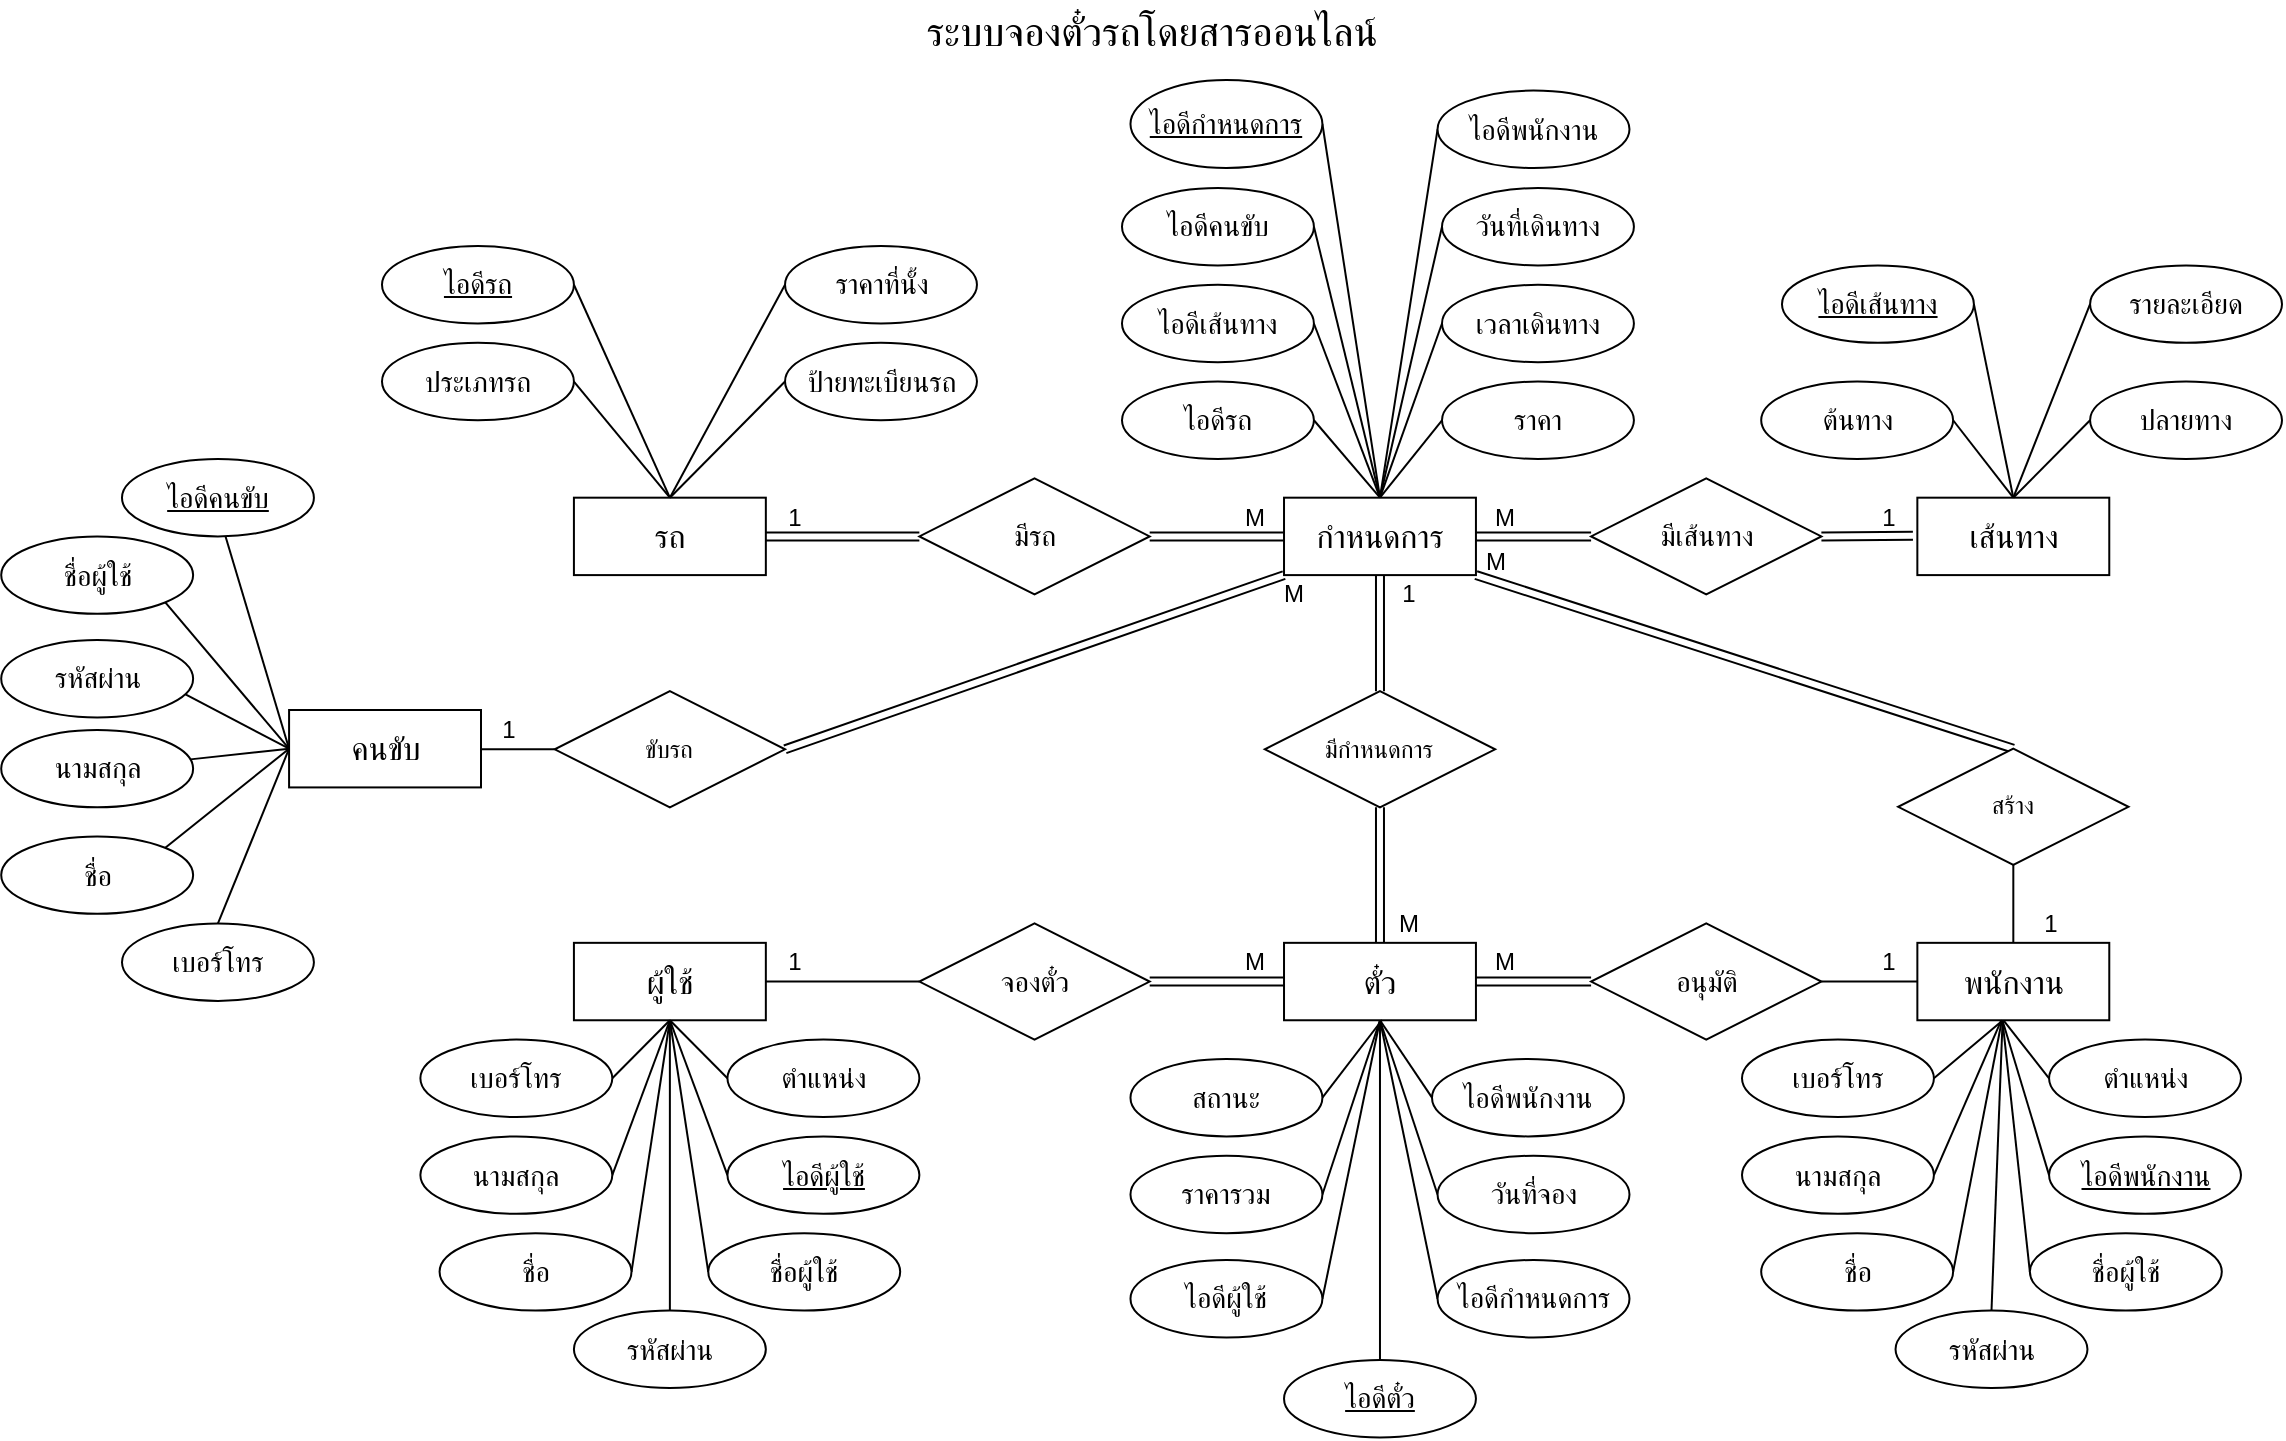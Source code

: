 <mxfile version="21.7.4" type="github">
  <diagram name="Page-1" id="Dknae987lEnLRzKgi6Qo">
    <mxGraphModel dx="661" dy="550" grid="1" gridSize="10" guides="1" tooltips="1" connect="1" arrows="1" fold="1" page="1" pageScale="1" pageWidth="1169" pageHeight="827" math="0" shadow="0">
      <root>
        <mxCell id="0" />
        <mxCell id="1" parent="0" />
        <mxCell id="DM42iVaKXkSUvbLaC_-R-83" value="ระบบจองตั๋วรถโดยสารออนไลน์" style="text;strokeColor=none;align=center;fillColor=none;html=1;verticalAlign=middle;whiteSpace=wrap;rounded=0;fontSize=20;" parent="1" vertex="1">
          <mxGeometry x="445" y="20" width="280" height="30" as="geometry" />
        </mxCell>
        <mxCell id="DM42iVaKXkSUvbLaC_-R-16" value="ตั๋ว" style="whiteSpace=wrap;html=1;align=center;fontSize=16;" parent="1" vertex="1">
          <mxGeometry x="651.01" y="491.419" width="95.96" height="38.71" as="geometry" />
        </mxCell>
        <mxCell id="fq7sKHzNKrUJjAVNYg1c-3" value="ผู้ใช้" style="whiteSpace=wrap;html=1;align=center;fontSize=16;labelPosition=center;verticalLabelPosition=middle;verticalAlign=middle;" parent="1" vertex="1">
          <mxGeometry x="295.96" y="491.419" width="95.96" height="38.71" as="geometry" />
        </mxCell>
        <mxCell id="fq7sKHzNKrUJjAVNYg1c-7" style="edgeStyle=none;rounded=0;orthogonalLoop=1;jettySize=auto;html=1;exitX=0;exitY=0.5;exitDx=0;exitDy=0;endArrow=none;endFill=0;entryX=0.5;entryY=1;entryDx=0;entryDy=0;fontSize=14;labelPosition=center;verticalLabelPosition=middle;align=center;verticalAlign=middle;" parent="1" source="fq7sKHzNKrUJjAVNYg1c-4" target="fq7sKHzNKrUJjAVNYg1c-3" edge="1">
          <mxGeometry relative="1" as="geometry" />
        </mxCell>
        <mxCell id="fq7sKHzNKrUJjAVNYg1c-4" value="ไอดีผู้ใช้" style="ellipse;whiteSpace=wrap;html=1;align=center;fontStyle=4;fontSize=14;labelPosition=center;verticalLabelPosition=middle;verticalAlign=middle;" parent="1" vertex="1">
          <mxGeometry x="372.727" y="588.194" width="95.96" height="38.71" as="geometry" />
        </mxCell>
        <mxCell id="DM42iVaKXkSUvbLaC_-R-5" style="rounded=0;orthogonalLoop=1;jettySize=auto;html=1;entryX=0.5;entryY=1;entryDx=0;entryDy=0;endArrow=none;endFill=0;fontSize=14;labelPosition=center;verticalLabelPosition=middle;align=center;verticalAlign=middle;exitX=0;exitY=0.5;exitDx=0;exitDy=0;" parent="1" source="DM42iVaKXkSUvbLaC_-R-4" target="fq7sKHzNKrUJjAVNYg1c-3" edge="1">
          <mxGeometry relative="1" as="geometry" />
        </mxCell>
        <mxCell id="DM42iVaKXkSUvbLaC_-R-4" value="ชื่อผู้ใช้" style="ellipse;whiteSpace=wrap;html=1;align=center;fontStyle=0;fontSize=14;labelPosition=center;verticalLabelPosition=middle;verticalAlign=middle;" parent="1" vertex="1">
          <mxGeometry x="363.131" y="636.581" width="95.96" height="38.71" as="geometry" />
        </mxCell>
        <mxCell id="DM42iVaKXkSUvbLaC_-R-9" style="rounded=0;orthogonalLoop=1;jettySize=auto;html=1;exitX=0.5;exitY=0;exitDx=0;exitDy=0;endArrow=none;endFill=0;fontSize=14;labelPosition=center;verticalLabelPosition=middle;align=center;verticalAlign=middle;" parent="1" source="DM42iVaKXkSUvbLaC_-R-6" edge="1">
          <mxGeometry relative="1" as="geometry">
            <mxPoint x="343.939" y="530.129" as="targetPoint" />
          </mxGeometry>
        </mxCell>
        <mxCell id="DM42iVaKXkSUvbLaC_-R-6" value="รหัสผ่าน" style="ellipse;whiteSpace=wrap;html=1;align=center;fontSize=14;labelPosition=center;verticalLabelPosition=middle;verticalAlign=middle;" parent="1" vertex="1">
          <mxGeometry x="295.96" y="675.29" width="95.96" height="38.71" as="geometry" />
        </mxCell>
        <mxCell id="DM42iVaKXkSUvbLaC_-R-10" style="rounded=0;orthogonalLoop=1;jettySize=auto;html=1;exitX=1;exitY=0.5;exitDx=0;exitDy=0;endArrow=none;endFill=0;fontSize=14;labelPosition=center;verticalLabelPosition=middle;align=center;verticalAlign=middle;" parent="1" source="DM42iVaKXkSUvbLaC_-R-7" edge="1">
          <mxGeometry relative="1" as="geometry">
            <mxPoint x="343.939" y="530.129" as="targetPoint" />
          </mxGeometry>
        </mxCell>
        <mxCell id="DM42iVaKXkSUvbLaC_-R-7" value="ชื่อ" style="ellipse;whiteSpace=wrap;html=1;align=center;fontSize=14;labelPosition=center;verticalLabelPosition=middle;verticalAlign=middle;" parent="1" vertex="1">
          <mxGeometry x="228.788" y="636.581" width="95.96" height="38.71" as="geometry" />
        </mxCell>
        <mxCell id="DM42iVaKXkSUvbLaC_-R-11" style="rounded=0;orthogonalLoop=1;jettySize=auto;html=1;exitX=1;exitY=0.5;exitDx=0;exitDy=0;endArrow=none;endFill=0;fontSize=14;labelPosition=center;verticalLabelPosition=middle;align=center;verticalAlign=middle;" parent="1" source="DM42iVaKXkSUvbLaC_-R-8" edge="1">
          <mxGeometry relative="1" as="geometry">
            <mxPoint x="343.939" y="530.129" as="targetPoint" />
          </mxGeometry>
        </mxCell>
        <mxCell id="DM42iVaKXkSUvbLaC_-R-8" value="นามสกุล" style="ellipse;whiteSpace=wrap;html=1;align=center;fontSize=14;labelPosition=center;verticalLabelPosition=middle;verticalAlign=middle;" parent="1" vertex="1">
          <mxGeometry x="219.192" y="588.194" width="95.96" height="38.71" as="geometry" />
        </mxCell>
        <mxCell id="DM42iVaKXkSUvbLaC_-R-14" style="rounded=0;orthogonalLoop=1;jettySize=auto;html=1;exitX=1;exitY=0.5;exitDx=0;exitDy=0;entryX=0.5;entryY=1;entryDx=0;entryDy=0;endArrow=none;endFill=0;fontSize=14;labelPosition=center;verticalLabelPosition=middle;align=center;verticalAlign=middle;" parent="1" source="DM42iVaKXkSUvbLaC_-R-12" target="fq7sKHzNKrUJjAVNYg1c-3" edge="1">
          <mxGeometry relative="1" as="geometry" />
        </mxCell>
        <mxCell id="DM42iVaKXkSUvbLaC_-R-12" value="เบอร์โทร" style="ellipse;whiteSpace=wrap;html=1;align=center;fontSize=14;labelPosition=center;verticalLabelPosition=middle;verticalAlign=middle;" parent="1" vertex="1">
          <mxGeometry x="219.192" y="539.806" width="95.96" height="38.71" as="geometry" />
        </mxCell>
        <mxCell id="DM42iVaKXkSUvbLaC_-R-15" style="rounded=0;orthogonalLoop=1;jettySize=auto;html=1;exitX=0;exitY=0.5;exitDx=0;exitDy=0;entryX=0.5;entryY=1;entryDx=0;entryDy=0;endArrow=none;endFill=0;fontSize=14;labelPosition=center;verticalLabelPosition=middle;align=center;verticalAlign=middle;" parent="1" source="DM42iVaKXkSUvbLaC_-R-13" target="fq7sKHzNKrUJjAVNYg1c-3" edge="1">
          <mxGeometry relative="1" as="geometry" />
        </mxCell>
        <mxCell id="DM42iVaKXkSUvbLaC_-R-13" value="ตำแหน่ง" style="ellipse;whiteSpace=wrap;html=1;align=center;fontSize=14;labelPosition=center;verticalLabelPosition=middle;verticalAlign=middle;" parent="1" vertex="1">
          <mxGeometry x="372.727" y="539.806" width="95.96" height="38.71" as="geometry" />
        </mxCell>
        <mxCell id="DM42iVaKXkSUvbLaC_-R-18" value="รถ" style="whiteSpace=wrap;html=1;align=center;fontSize=16;" parent="1" vertex="1">
          <mxGeometry x="295.96" y="268.839" width="95.96" height="38.71" as="geometry" />
        </mxCell>
        <mxCell id="DM42iVaKXkSUvbLaC_-R-25" style="rounded=0;orthogonalLoop=1;jettySize=auto;html=1;entryX=0.5;entryY=0;entryDx=0;entryDy=0;verticalAlign=bottom;endArrow=none;endFill=0;exitX=1;exitY=0.5;exitDx=0;exitDy=0;" parent="1" source="DM42iVaKXkSUvbLaC_-R-20" target="DM42iVaKXkSUvbLaC_-R-18" edge="1">
          <mxGeometry relative="1" as="geometry">
            <mxPoint x="248" y="182" as="sourcePoint" />
          </mxGeometry>
        </mxCell>
        <mxCell id="DM42iVaKXkSUvbLaC_-R-20" value="ไอดีรถ" style="ellipse;whiteSpace=wrap;html=1;align=center;fontStyle=4;fontSize=14;" parent="1" vertex="1">
          <mxGeometry x="200.0" y="143.03" width="95.96" height="38.71" as="geometry" />
        </mxCell>
        <mxCell id="DM42iVaKXkSUvbLaC_-R-29" style="rounded=0;orthogonalLoop=1;jettySize=auto;html=1;exitX=0;exitY=0.5;exitDx=0;exitDy=0;entryX=0.5;entryY=0;entryDx=0;entryDy=0;endArrow=none;endFill=0;" parent="1" source="DM42iVaKXkSUvbLaC_-R-21" target="DM42iVaKXkSUvbLaC_-R-18" edge="1">
          <mxGeometry relative="1" as="geometry" />
        </mxCell>
        <mxCell id="DM42iVaKXkSUvbLaC_-R-21" value="ป้ายทะเบียนรถ" style="ellipse;whiteSpace=wrap;html=1;align=center;fontSize=14;" parent="1" vertex="1">
          <mxGeometry x="401.515" y="191.419" width="95.96" height="38.71" as="geometry" />
        </mxCell>
        <mxCell id="DM42iVaKXkSUvbLaC_-R-26" style="rounded=0;orthogonalLoop=1;jettySize=auto;html=1;exitX=1;exitY=0.5;exitDx=0;exitDy=0;entryX=0.5;entryY=0;entryDx=0;entryDy=0;endArrow=none;endFill=0;" parent="1" source="DM42iVaKXkSUvbLaC_-R-22" target="DM42iVaKXkSUvbLaC_-R-34" edge="1">
          <mxGeometry relative="1" as="geometry" />
        </mxCell>
        <mxCell id="DM42iVaKXkSUvbLaC_-R-22" value="ไอดีคนขับ" style="ellipse;whiteSpace=wrap;html=1;align=center;fontStyle=0;fontSize=14;labelPosition=center;verticalLabelPosition=middle;verticalAlign=middle;" parent="1" vertex="1">
          <mxGeometry x="570" y="114.002" width="95.96" height="38.71" as="geometry" />
        </mxCell>
        <mxCell id="DM42iVaKXkSUvbLaC_-R-28" style="rounded=0;orthogonalLoop=1;jettySize=auto;html=1;exitX=1;exitY=0.5;exitDx=0;exitDy=0;endArrow=none;endFill=0;" parent="1" source="DM42iVaKXkSUvbLaC_-R-23" edge="1">
          <mxGeometry relative="1" as="geometry">
            <mxPoint x="343.939" y="268.839" as="targetPoint" />
          </mxGeometry>
        </mxCell>
        <mxCell id="DM42iVaKXkSUvbLaC_-R-23" value="ประเภทรถ" style="ellipse;whiteSpace=wrap;html=1;align=center;fontSize=14;" parent="1" vertex="1">
          <mxGeometry x="200" y="191.419" width="95.96" height="38.71" as="geometry" />
        </mxCell>
        <mxCell id="DM42iVaKXkSUvbLaC_-R-27" style="rounded=0;orthogonalLoop=1;jettySize=auto;html=1;exitX=0;exitY=0.5;exitDx=0;exitDy=0;endArrow=none;endFill=0;entryX=0.5;entryY=0;entryDx=0;entryDy=0;" parent="1" source="DM42iVaKXkSUvbLaC_-R-24" target="DM42iVaKXkSUvbLaC_-R-18" edge="1">
          <mxGeometry relative="1" as="geometry" />
        </mxCell>
        <mxCell id="DM42iVaKXkSUvbLaC_-R-24" value="ราคาที่นั้ง" style="ellipse;whiteSpace=wrap;html=1;align=center;fontSize=14;" parent="1" vertex="1">
          <mxGeometry x="401.515" y="143.032" width="95.96" height="38.71" as="geometry" />
        </mxCell>
        <mxCell id="DM42iVaKXkSUvbLaC_-R-30" value="ขับรถ" style="shape=rhombus;perimeter=rhombusPerimeter;whiteSpace=wrap;html=1;align=center;" parent="1" vertex="1">
          <mxGeometry x="286.364" y="365.613" width="115.152" height="58.065" as="geometry" />
        </mxCell>
        <mxCell id="DM42iVaKXkSUvbLaC_-R-31" style="rounded=0;orthogonalLoop=1;jettySize=auto;html=1;exitX=0;exitY=1;exitDx=0;exitDy=0;entryX=1;entryY=0.5;entryDx=0;entryDy=0;endArrow=none;endFill=0;shape=link;" parent="1" source="DM42iVaKXkSUvbLaC_-R-34" target="DM42iVaKXkSUvbLaC_-R-30" edge="1">
          <mxGeometry relative="1" as="geometry" />
        </mxCell>
        <mxCell id="DM42iVaKXkSUvbLaC_-R-34" value="กำหนดการ" style="whiteSpace=wrap;html=1;align=center;fontSize=16;" parent="1" vertex="1">
          <mxGeometry x="651.01" y="268.839" width="95.96" height="38.71" as="geometry" />
        </mxCell>
        <mxCell id="DM42iVaKXkSUvbLaC_-R-40" style="rounded=0;orthogonalLoop=1;jettySize=auto;html=1;exitX=1;exitY=0.5;exitDx=0;exitDy=0;endArrow=none;endFill=0;entryX=0.5;entryY=0;entryDx=0;entryDy=0;" parent="1" source="DM42iVaKXkSUvbLaC_-R-35" target="DM42iVaKXkSUvbLaC_-R-34" edge="1">
          <mxGeometry relative="1" as="geometry" />
        </mxCell>
        <mxCell id="DM42iVaKXkSUvbLaC_-R-35" value="ไอดีเส้นทาง" style="ellipse;whiteSpace=wrap;html=1;align=center;fontSize=14;" parent="1" vertex="1">
          <mxGeometry x="569.996" y="162.39" width="95.96" height="38.71" as="geometry" />
        </mxCell>
        <mxCell id="DM42iVaKXkSUvbLaC_-R-39" style="rounded=0;orthogonalLoop=1;jettySize=auto;html=1;exitX=1;exitY=0.5;exitDx=0;exitDy=0;entryX=0.5;entryY=0;entryDx=0;entryDy=0;endArrow=none;endFill=0;" parent="1" source="DM42iVaKXkSUvbLaC_-R-36" target="DM42iVaKXkSUvbLaC_-R-34" edge="1">
          <mxGeometry relative="1" as="geometry" />
        </mxCell>
        <mxCell id="DM42iVaKXkSUvbLaC_-R-36" value="ไอดีกำหนดการ" style="ellipse;whiteSpace=wrap;html=1;align=center;fontStyle=4;fontSize=14;" parent="1" vertex="1">
          <mxGeometry x="574.24" y="60" width="95.96" height="44" as="geometry" />
        </mxCell>
        <mxCell id="DM42iVaKXkSUvbLaC_-R-41" style="rounded=0;orthogonalLoop=1;jettySize=auto;html=1;exitX=0;exitY=0.5;exitDx=0;exitDy=0;entryX=0.5;entryY=0;entryDx=0;entryDy=0;endArrow=none;endFill=0;" parent="1" source="DM42iVaKXkSUvbLaC_-R-37" target="DM42iVaKXkSUvbLaC_-R-34" edge="1">
          <mxGeometry relative="1" as="geometry" />
        </mxCell>
        <mxCell id="DM42iVaKXkSUvbLaC_-R-37" value="เวลาเดินทาง" style="ellipse;whiteSpace=wrap;html=1;align=center;fontSize=14;" parent="1" vertex="1">
          <mxGeometry x="729.998" y="162.387" width="95.96" height="38.71" as="geometry" />
        </mxCell>
        <mxCell id="DM42iVaKXkSUvbLaC_-R-42" style="rounded=0;orthogonalLoop=1;jettySize=auto;html=1;exitX=1;exitY=0.5;exitDx=0;exitDy=0;entryX=0.5;entryY=0;entryDx=0;entryDy=0;endArrow=none;endFill=0;" parent="1" source="DM42iVaKXkSUvbLaC_-R-38" target="DM42iVaKXkSUvbLaC_-R-34" edge="1">
          <mxGeometry relative="1" as="geometry" />
        </mxCell>
        <mxCell id="DM42iVaKXkSUvbLaC_-R-38" value="ไอดีรถ" style="ellipse;whiteSpace=wrap;html=1;align=center;fontStyle=0;fontSize=14;" parent="1" vertex="1">
          <mxGeometry x="570.001" y="210.777" width="95.96" height="38.71" as="geometry" />
        </mxCell>
        <mxCell id="DM42iVaKXkSUvbLaC_-R-44" style="edgeStyle=orthogonalEdgeStyle;rounded=0;orthogonalLoop=1;jettySize=auto;html=1;exitX=1;exitY=0.5;exitDx=0;exitDy=0;entryX=0;entryY=0.5;entryDx=0;entryDy=0;endArrow=none;endFill=0;shape=link;" parent="1" source="DM42iVaKXkSUvbLaC_-R-43" target="DM42iVaKXkSUvbLaC_-R-34" edge="1">
          <mxGeometry relative="1" as="geometry" />
        </mxCell>
        <mxCell id="DM42iVaKXkSUvbLaC_-R-43" value="มีรถ" style="shape=rhombus;perimeter=rhombusPerimeter;whiteSpace=wrap;html=1;align=center;fontSize=14;" parent="1" vertex="1">
          <mxGeometry x="468.687" y="259.161" width="115.152" height="58.065" as="geometry" />
        </mxCell>
        <mxCell id="DM42iVaKXkSUvbLaC_-R-45" style="edgeStyle=orthogonalEdgeStyle;rounded=0;orthogonalLoop=1;jettySize=auto;html=1;exitX=1;exitY=0.5;exitDx=0;exitDy=0;entryX=0;entryY=0.5;entryDx=0;entryDy=0;endArrow=none;endFill=0;shape=link;" parent="1" source="DM42iVaKXkSUvbLaC_-R-18" target="DM42iVaKXkSUvbLaC_-R-43" edge="1">
          <mxGeometry relative="1" as="geometry" />
        </mxCell>
        <mxCell id="DM42iVaKXkSUvbLaC_-R-46" value="เส้นทาง" style="whiteSpace=wrap;html=1;align=center;fontSize=16;" parent="1" vertex="1">
          <mxGeometry x="967.677" y="268.839" width="95.96" height="38.71" as="geometry" />
        </mxCell>
        <mxCell id="DM42iVaKXkSUvbLaC_-R-53" style="rounded=0;orthogonalLoop=1;jettySize=auto;html=1;exitX=1;exitY=0.5;exitDx=0;exitDy=0;endArrow=none;endFill=0;entryX=0.5;entryY=0;entryDx=0;entryDy=0;" parent="1" source="DM42iVaKXkSUvbLaC_-R-48" target="DM42iVaKXkSUvbLaC_-R-46" edge="1">
          <mxGeometry relative="1" as="geometry" />
        </mxCell>
        <mxCell id="DM42iVaKXkSUvbLaC_-R-48" value="ไอดีเส้นทาง" style="ellipse;whiteSpace=wrap;html=1;align=center;fontStyle=4;fontSize=14;" parent="1" vertex="1">
          <mxGeometry x="899.997" y="152.71" width="95.96" height="38.71" as="geometry" />
        </mxCell>
        <mxCell id="DM42iVaKXkSUvbLaC_-R-56" style="rounded=0;orthogonalLoop=1;jettySize=auto;html=1;exitX=0;exitY=0.5;exitDx=0;exitDy=0;entryX=0.5;entryY=0;entryDx=0;entryDy=0;endArrow=none;endFill=0;" parent="1" source="DM42iVaKXkSUvbLaC_-R-49" target="DM42iVaKXkSUvbLaC_-R-34" edge="1">
          <mxGeometry relative="1" as="geometry" />
        </mxCell>
        <mxCell id="DM42iVaKXkSUvbLaC_-R-49" value="ราคา" style="ellipse;whiteSpace=wrap;html=1;align=center;fontSize=14;" parent="1" vertex="1">
          <mxGeometry x="729.999" y="210.78" width="95.96" height="38.71" as="geometry" />
        </mxCell>
        <mxCell id="DM42iVaKXkSUvbLaC_-R-54" style="rounded=0;orthogonalLoop=1;jettySize=auto;html=1;exitX=0;exitY=0.5;exitDx=0;exitDy=0;entryX=0.5;entryY=0;entryDx=0;entryDy=0;endArrow=none;endFill=0;" parent="1" source="DM42iVaKXkSUvbLaC_-R-50" target="DM42iVaKXkSUvbLaC_-R-46" edge="1">
          <mxGeometry relative="1" as="geometry" />
        </mxCell>
        <mxCell id="DM42iVaKXkSUvbLaC_-R-50" value="รายละเอียด" style="ellipse;whiteSpace=wrap;html=1;align=center;fontSize=14;" parent="1" vertex="1">
          <mxGeometry x="1054.04" y="152.71" width="95.96" height="38.71" as="geometry" />
        </mxCell>
        <mxCell id="DM42iVaKXkSUvbLaC_-R-57" style="rounded=0;orthogonalLoop=1;jettySize=auto;html=1;exitX=1;exitY=0.5;exitDx=0;exitDy=0;endArrow=none;endFill=0;" parent="1" source="DM42iVaKXkSUvbLaC_-R-51" edge="1">
          <mxGeometry relative="1" as="geometry">
            <mxPoint x="1015.657" y="268.839" as="targetPoint" />
          </mxGeometry>
        </mxCell>
        <mxCell id="DM42iVaKXkSUvbLaC_-R-51" value="ต้นทาง" style="ellipse;whiteSpace=wrap;html=1;align=center;fontSize=14;" parent="1" vertex="1">
          <mxGeometry x="889.599" y="210.777" width="95.96" height="38.71" as="geometry" />
        </mxCell>
        <mxCell id="DM42iVaKXkSUvbLaC_-R-55" style="rounded=0;orthogonalLoop=1;jettySize=auto;html=1;exitX=0;exitY=0.5;exitDx=0;exitDy=0;endArrow=none;endFill=0;" parent="1" source="DM42iVaKXkSUvbLaC_-R-52" edge="1">
          <mxGeometry relative="1" as="geometry">
            <mxPoint x="1015.657" y="268.839" as="targetPoint" />
          </mxGeometry>
        </mxCell>
        <mxCell id="DM42iVaKXkSUvbLaC_-R-52" value="ปลายทาง" style="ellipse;whiteSpace=wrap;html=1;align=center;fontSize=14;" parent="1" vertex="1">
          <mxGeometry x="1054.04" y="210.777" width="95.96" height="38.71" as="geometry" />
        </mxCell>
        <mxCell id="DM42iVaKXkSUvbLaC_-R-59" style="rounded=0;orthogonalLoop=1;jettySize=auto;html=1;exitX=0;exitY=0.5;exitDx=0;exitDy=0;entryX=1;entryY=0.5;entryDx=0;entryDy=0;shape=link;" parent="1" source="DM42iVaKXkSUvbLaC_-R-58" target="DM42iVaKXkSUvbLaC_-R-34" edge="1">
          <mxGeometry relative="1" as="geometry" />
        </mxCell>
        <mxCell id="DM42iVaKXkSUvbLaC_-R-60" style="rounded=0;orthogonalLoop=1;jettySize=auto;html=1;exitX=1;exitY=0.5;exitDx=0;exitDy=0;entryX=-0.023;entryY=0.492;entryDx=0;entryDy=0;entryPerimeter=0;endArrow=none;endFill=0;shape=link;" parent="1" source="DM42iVaKXkSUvbLaC_-R-58" target="DM42iVaKXkSUvbLaC_-R-46" edge="1">
          <mxGeometry relative="1" as="geometry" />
        </mxCell>
        <mxCell id="DM42iVaKXkSUvbLaC_-R-58" value="มีเส้นทาง" style="shape=rhombus;perimeter=rhombusPerimeter;whiteSpace=wrap;html=1;align=center;fontSize=14;" parent="1" vertex="1">
          <mxGeometry x="804.545" y="259.161" width="115.152" height="58.065" as="geometry" />
        </mxCell>
        <mxCell id="DM42iVaKXkSUvbLaC_-R-62" style="edgeStyle=orthogonalEdgeStyle;rounded=0;orthogonalLoop=1;jettySize=auto;html=1;exitX=0.5;exitY=1;exitDx=0;exitDy=0;entryX=0.5;entryY=0;entryDx=0;entryDy=0;shape=link;" parent="1" source="DM42iVaKXkSUvbLaC_-R-61" target="DM42iVaKXkSUvbLaC_-R-16" edge="1">
          <mxGeometry relative="1" as="geometry" />
        </mxCell>
        <mxCell id="DM42iVaKXkSUvbLaC_-R-63" style="edgeStyle=orthogonalEdgeStyle;rounded=0;orthogonalLoop=1;jettySize=auto;html=1;exitX=0.5;exitY=0;exitDx=0;exitDy=0;entryX=0.5;entryY=1;entryDx=0;entryDy=0;endArrow=none;endFill=0;shape=link;" parent="1" source="DM42iVaKXkSUvbLaC_-R-61" target="DM42iVaKXkSUvbLaC_-R-34" edge="1">
          <mxGeometry relative="1" as="geometry" />
        </mxCell>
        <mxCell id="DM42iVaKXkSUvbLaC_-R-61" value="มีกำหนดการ" style="shape=rhombus;perimeter=rhombusPerimeter;whiteSpace=wrap;html=1;align=center;" parent="1" vertex="1">
          <mxGeometry x="641.414" y="365.613" width="115.152" height="58.065" as="geometry" />
        </mxCell>
        <mxCell id="DM42iVaKXkSUvbLaC_-R-65" style="rounded=0;orthogonalLoop=1;jettySize=auto;html=1;exitX=1;exitY=0.5;exitDx=0;exitDy=0;entryX=0;entryY=0.5;entryDx=0;entryDy=0;shape=link;" parent="1" source="DM42iVaKXkSUvbLaC_-R-64" target="DM42iVaKXkSUvbLaC_-R-16" edge="1">
          <mxGeometry relative="1" as="geometry" />
        </mxCell>
        <mxCell id="DM42iVaKXkSUvbLaC_-R-66" style="edgeStyle=orthogonalEdgeStyle;rounded=0;orthogonalLoop=1;jettySize=auto;html=1;exitX=0;exitY=0.5;exitDx=0;exitDy=0;entryX=1;entryY=0.5;entryDx=0;entryDy=0;endArrow=none;endFill=0;" parent="1" source="DM42iVaKXkSUvbLaC_-R-64" target="fq7sKHzNKrUJjAVNYg1c-3" edge="1">
          <mxGeometry relative="1" as="geometry" />
        </mxCell>
        <mxCell id="DM42iVaKXkSUvbLaC_-R-64" value="จองตั๋ว" style="shape=rhombus;perimeter=rhombusPerimeter;whiteSpace=wrap;html=1;align=center;fontSize=14;" parent="1" vertex="1">
          <mxGeometry x="468.687" y="481.742" width="115.152" height="58.065" as="geometry" />
        </mxCell>
        <mxCell id="DM42iVaKXkSUvbLaC_-R-72" style="rounded=0;orthogonalLoop=1;jettySize=auto;html=1;exitX=0.5;exitY=0;exitDx=0;exitDy=0;entryX=0.5;entryY=1;entryDx=0;entryDy=0;endArrow=none;endFill=0;" parent="1" source="DM42iVaKXkSUvbLaC_-R-67" target="DM42iVaKXkSUvbLaC_-R-16" edge="1">
          <mxGeometry relative="1" as="geometry" />
        </mxCell>
        <mxCell id="DM42iVaKXkSUvbLaC_-R-67" value="ไอดีตั๋ว" style="ellipse;whiteSpace=wrap;html=1;align=center;fontStyle=4;fontSize=14;" parent="1" vertex="1">
          <mxGeometry x="651.01" y="700.0" width="95.96" height="38.71" as="geometry" />
        </mxCell>
        <mxCell id="DM42iVaKXkSUvbLaC_-R-75" style="rounded=0;orthogonalLoop=1;jettySize=auto;html=1;exitX=1;exitY=0.5;exitDx=0;exitDy=0;endArrow=none;endFill=0;" parent="1" source="DM42iVaKXkSUvbLaC_-R-68" edge="1">
          <mxGeometry relative="1" as="geometry">
            <mxPoint x="698.99" y="530.129" as="targetPoint" />
          </mxGeometry>
        </mxCell>
        <mxCell id="DM42iVaKXkSUvbLaC_-R-68" value="ไอดีผู้ใช้" style="ellipse;whiteSpace=wrap;html=1;align=center;fontSize=14;" parent="1" vertex="1">
          <mxGeometry x="574.242" y="650.003" width="95.96" height="38.71" as="geometry" />
        </mxCell>
        <mxCell id="DM42iVaKXkSUvbLaC_-R-74" style="rounded=0;orthogonalLoop=1;jettySize=auto;html=1;exitX=0;exitY=0.5;exitDx=0;exitDy=0;endArrow=none;endFill=0;" parent="1" source="DM42iVaKXkSUvbLaC_-R-69" edge="1">
          <mxGeometry relative="1" as="geometry">
            <mxPoint x="698.99" y="530.129" as="targetPoint" />
          </mxGeometry>
        </mxCell>
        <mxCell id="DM42iVaKXkSUvbLaC_-R-69" value="ไอดีกำหนดการ" style="ellipse;whiteSpace=wrap;html=1;align=center;fontSize=14;" parent="1" vertex="1">
          <mxGeometry x="727.778" y="650.003" width="95.96" height="38.71" as="geometry" />
        </mxCell>
        <mxCell id="DM42iVaKXkSUvbLaC_-R-76" style="rounded=0;orthogonalLoop=1;jettySize=auto;html=1;exitX=1;exitY=0.5;exitDx=0;exitDy=0;endArrow=none;endFill=0;" parent="1" source="DM42iVaKXkSUvbLaC_-R-70" edge="1">
          <mxGeometry relative="1" as="geometry">
            <mxPoint x="698.99" y="530.129" as="targetPoint" />
          </mxGeometry>
        </mxCell>
        <mxCell id="DM42iVaKXkSUvbLaC_-R-70" value="ราคารวม" style="ellipse;whiteSpace=wrap;html=1;align=center;fontSize=14;" parent="1" vertex="1">
          <mxGeometry x="574.242" y="597.866" width="95.96" height="38.71" as="geometry" />
        </mxCell>
        <mxCell id="DM42iVaKXkSUvbLaC_-R-73" style="rounded=0;orthogonalLoop=1;jettySize=auto;html=1;exitX=0;exitY=0.5;exitDx=0;exitDy=0;endArrow=none;endFill=0;" parent="1" source="DM42iVaKXkSUvbLaC_-R-71" edge="1">
          <mxGeometry relative="1" as="geometry">
            <mxPoint x="698.99" y="530.129" as="targetPoint" />
          </mxGeometry>
        </mxCell>
        <mxCell id="DM42iVaKXkSUvbLaC_-R-71" value="วันที่จอง" style="ellipse;whiteSpace=wrap;html=1;align=center;fontSize=14;" parent="1" vertex="1">
          <mxGeometry x="727.778" y="597.866" width="95.96" height="38.71" as="geometry" />
        </mxCell>
        <mxCell id="DM42iVaKXkSUvbLaC_-R-77" value="1" style="text;strokeColor=none;align=center;fillColor=none;html=1;verticalAlign=middle;whiteSpace=wrap;rounded=0;" parent="1" vertex="1">
          <mxGeometry x="391.919" y="268.839" width="28.788" height="19.355" as="geometry" />
        </mxCell>
        <mxCell id="DM42iVaKXkSUvbLaC_-R-78" value="M" style="text;strokeColor=none;align=center;fillColor=none;html=1;verticalAlign=middle;whiteSpace=wrap;rounded=0;" parent="1" vertex="1">
          <mxGeometry x="622.222" y="268.839" width="28.788" height="19.355" as="geometry" />
        </mxCell>
        <mxCell id="DM42iVaKXkSUvbLaC_-R-79" value="1" style="text;strokeColor=none;align=center;fillColor=none;html=1;verticalAlign=middle;whiteSpace=wrap;rounded=0;" parent="1" vertex="1">
          <mxGeometry x="938.889" y="268.839" width="28.788" height="19.355" as="geometry" />
        </mxCell>
        <mxCell id="DM42iVaKXkSUvbLaC_-R-80" value="M" style="text;strokeColor=none;align=center;fillColor=none;html=1;verticalAlign=middle;whiteSpace=wrap;rounded=0;" parent="1" vertex="1">
          <mxGeometry x="746.97" y="268.839" width="28.788" height="19.355" as="geometry" />
        </mxCell>
        <mxCell id="DM42iVaKXkSUvbLaC_-R-81" value="1" style="text;strokeColor=none;align=center;fillColor=none;html=1;verticalAlign=middle;whiteSpace=wrap;rounded=0;" parent="1" vertex="1">
          <mxGeometry x="698.99" y="307.548" width="28.788" height="19.355" as="geometry" />
        </mxCell>
        <mxCell id="DM42iVaKXkSUvbLaC_-R-164" value="M" style="text;strokeColor=none;align=center;fillColor=none;html=1;verticalAlign=middle;whiteSpace=wrap;rounded=0;" parent="1" vertex="1">
          <mxGeometry x="698.988" y="472.064" width="28.788" height="19.355" as="geometry" />
        </mxCell>
        <mxCell id="DM42iVaKXkSUvbLaC_-R-165" value="M" style="text;strokeColor=none;align=center;fillColor=none;html=1;verticalAlign=middle;whiteSpace=wrap;rounded=0;" parent="1" vertex="1">
          <mxGeometry x="622.223" y="491.422" width="28.788" height="19.355" as="geometry" />
        </mxCell>
        <mxCell id="DM42iVaKXkSUvbLaC_-R-166" value="1" style="text;strokeColor=none;align=center;fillColor=none;html=1;verticalAlign=middle;whiteSpace=wrap;rounded=0;" parent="1" vertex="1">
          <mxGeometry x="391.919" y="491.422" width="28.788" height="19.355" as="geometry" />
        </mxCell>
        <mxCell id="eedVxBaI3rq21dq4Rr7A-2" value="พนักงาน" style="whiteSpace=wrap;html=1;align=center;fontSize=16;labelPosition=center;verticalLabelPosition=middle;verticalAlign=middle;" parent="1" vertex="1">
          <mxGeometry x="967.68" y="491.419" width="95.96" height="38.71" as="geometry" />
        </mxCell>
        <mxCell id="eedVxBaI3rq21dq4Rr7A-3" style="edgeStyle=none;rounded=0;orthogonalLoop=1;jettySize=auto;html=1;exitX=0;exitY=0.5;exitDx=0;exitDy=0;endArrow=none;endFill=0;entryX=0.444;entryY=1.007;entryDx=0;entryDy=0;fontSize=14;labelPosition=center;verticalLabelPosition=middle;align=center;verticalAlign=middle;entryPerimeter=0;" parent="1" source="eedVxBaI3rq21dq4Rr7A-4" target="eedVxBaI3rq21dq4Rr7A-2" edge="1">
          <mxGeometry relative="1" as="geometry" />
        </mxCell>
        <mxCell id="eedVxBaI3rq21dq4Rr7A-4" value="ไอดีพนักงาน" style="ellipse;whiteSpace=wrap;html=1;align=center;fontStyle=4;fontSize=14;labelPosition=center;verticalLabelPosition=middle;verticalAlign=middle;" parent="1" vertex="1">
          <mxGeometry x="1033.537" y="588.194" width="95.96" height="38.71" as="geometry" />
        </mxCell>
        <mxCell id="eedVxBaI3rq21dq4Rr7A-5" style="rounded=0;orthogonalLoop=1;jettySize=auto;html=1;entryX=0.444;entryY=1.014;entryDx=0;entryDy=0;endArrow=none;endFill=0;fontSize=14;labelPosition=center;verticalLabelPosition=middle;align=center;verticalAlign=middle;exitX=0;exitY=0.5;exitDx=0;exitDy=0;entryPerimeter=0;" parent="1" source="eedVxBaI3rq21dq4Rr7A-6" target="eedVxBaI3rq21dq4Rr7A-2" edge="1">
          <mxGeometry relative="1" as="geometry" />
        </mxCell>
        <mxCell id="eedVxBaI3rq21dq4Rr7A-6" value="ชื่อผู้ใช้" style="ellipse;whiteSpace=wrap;html=1;align=center;fontStyle=0;fontSize=14;labelPosition=center;verticalLabelPosition=middle;verticalAlign=middle;" parent="1" vertex="1">
          <mxGeometry x="1023.941" y="636.581" width="95.96" height="38.71" as="geometry" />
        </mxCell>
        <mxCell id="eedVxBaI3rq21dq4Rr7A-7" style="rounded=0;orthogonalLoop=1;jettySize=auto;html=1;exitX=0.5;exitY=0;exitDx=0;exitDy=0;endArrow=none;endFill=0;fontSize=14;labelPosition=center;verticalLabelPosition=middle;align=center;verticalAlign=middle;entryX=0.444;entryY=1.007;entryDx=0;entryDy=0;entryPerimeter=0;" parent="1" source="eedVxBaI3rq21dq4Rr7A-8" target="eedVxBaI3rq21dq4Rr7A-2" edge="1">
          <mxGeometry relative="1" as="geometry">
            <mxPoint x="1004.749" y="530.129" as="targetPoint" />
          </mxGeometry>
        </mxCell>
        <mxCell id="eedVxBaI3rq21dq4Rr7A-8" value="รหัสผ่าน" style="ellipse;whiteSpace=wrap;html=1;align=center;fontSize=14;labelPosition=center;verticalLabelPosition=middle;verticalAlign=middle;" parent="1" vertex="1">
          <mxGeometry x="956.77" y="675.29" width="95.96" height="38.71" as="geometry" />
        </mxCell>
        <mxCell id="eedVxBaI3rq21dq4Rr7A-9" style="rounded=0;orthogonalLoop=1;jettySize=auto;html=1;exitX=1;exitY=0.5;exitDx=0;exitDy=0;endArrow=none;endFill=0;fontSize=14;labelPosition=center;verticalLabelPosition=middle;align=center;verticalAlign=middle;entryX=0.44;entryY=1.007;entryDx=0;entryDy=0;entryPerimeter=0;" parent="1" source="eedVxBaI3rq21dq4Rr7A-10" target="eedVxBaI3rq21dq4Rr7A-2" edge="1">
          <mxGeometry relative="1" as="geometry">
            <mxPoint x="1004.749" y="530.129" as="targetPoint" />
          </mxGeometry>
        </mxCell>
        <mxCell id="eedVxBaI3rq21dq4Rr7A-10" value="ชื่อ" style="ellipse;whiteSpace=wrap;html=1;align=center;fontSize=14;labelPosition=center;verticalLabelPosition=middle;verticalAlign=middle;" parent="1" vertex="1">
          <mxGeometry x="889.598" y="636.581" width="95.96" height="38.71" as="geometry" />
        </mxCell>
        <mxCell id="eedVxBaI3rq21dq4Rr7A-11" style="rounded=0;orthogonalLoop=1;jettySize=auto;html=1;exitX=1;exitY=0.5;exitDx=0;exitDy=0;endArrow=none;endFill=0;fontSize=14;labelPosition=center;verticalLabelPosition=middle;align=center;verticalAlign=middle;entryX=0.436;entryY=1.007;entryDx=0;entryDy=0;entryPerimeter=0;" parent="1" source="eedVxBaI3rq21dq4Rr7A-12" target="eedVxBaI3rq21dq4Rr7A-2" edge="1">
          <mxGeometry relative="1" as="geometry">
            <mxPoint x="1004.749" y="530.129" as="targetPoint" />
          </mxGeometry>
        </mxCell>
        <mxCell id="eedVxBaI3rq21dq4Rr7A-12" value="นามสกุล" style="ellipse;whiteSpace=wrap;html=1;align=center;fontSize=14;labelPosition=center;verticalLabelPosition=middle;verticalAlign=middle;" parent="1" vertex="1">
          <mxGeometry x="880.002" y="588.194" width="95.96" height="38.71" as="geometry" />
        </mxCell>
        <mxCell id="eedVxBaI3rq21dq4Rr7A-13" style="rounded=0;orthogonalLoop=1;jettySize=auto;html=1;exitX=1;exitY=0.5;exitDx=0;exitDy=0;entryX=0.444;entryY=1.004;entryDx=0;entryDy=0;endArrow=none;endFill=0;fontSize=14;labelPosition=center;verticalLabelPosition=middle;align=center;verticalAlign=middle;entryPerimeter=0;" parent="1" source="eedVxBaI3rq21dq4Rr7A-14" target="eedVxBaI3rq21dq4Rr7A-2" edge="1">
          <mxGeometry relative="1" as="geometry" />
        </mxCell>
        <mxCell id="eedVxBaI3rq21dq4Rr7A-14" value="เบอร์โทร" style="ellipse;whiteSpace=wrap;html=1;align=center;fontSize=14;labelPosition=center;verticalLabelPosition=middle;verticalAlign=middle;" parent="1" vertex="1">
          <mxGeometry x="880.002" y="539.806" width="95.96" height="38.71" as="geometry" />
        </mxCell>
        <mxCell id="eedVxBaI3rq21dq4Rr7A-15" style="rounded=0;orthogonalLoop=1;jettySize=auto;html=1;exitX=0;exitY=0.5;exitDx=0;exitDy=0;entryX=0.452;entryY=1.011;entryDx=0;entryDy=0;endArrow=none;endFill=0;fontSize=14;labelPosition=center;verticalLabelPosition=middle;align=center;verticalAlign=middle;entryPerimeter=0;" parent="1" source="eedVxBaI3rq21dq4Rr7A-16" target="eedVxBaI3rq21dq4Rr7A-2" edge="1">
          <mxGeometry relative="1" as="geometry" />
        </mxCell>
        <mxCell id="eedVxBaI3rq21dq4Rr7A-16" value="ตำแหน่ง" style="ellipse;whiteSpace=wrap;html=1;align=center;fontSize=14;labelPosition=center;verticalLabelPosition=middle;verticalAlign=middle;" parent="1" vertex="1">
          <mxGeometry x="1033.537" y="539.806" width="95.96" height="38.71" as="geometry" />
        </mxCell>
        <mxCell id="eedVxBaI3rq21dq4Rr7A-17" style="edgeStyle=orthogonalEdgeStyle;rounded=0;orthogonalLoop=1;jettySize=auto;html=1;exitX=1;exitY=0.5;exitDx=0;exitDy=0;entryX=0;entryY=0.5;entryDx=0;entryDy=0;endArrow=none;endFill=0;" parent="1" source="eedVxBaI3rq21dq4Rr7A-21" target="eedVxBaI3rq21dq4Rr7A-2" edge="1">
          <mxGeometry relative="1" as="geometry">
            <mxPoint x="1129.81" y="511" as="sourcePoint" />
          </mxGeometry>
        </mxCell>
        <mxCell id="eedVxBaI3rq21dq4Rr7A-18" value="1" style="text;strokeColor=none;align=center;fillColor=none;html=1;verticalAlign=middle;whiteSpace=wrap;rounded=0;" parent="1" vertex="1">
          <mxGeometry x="938.89" y="491.414" width="28.788" height="19.355" as="geometry" />
        </mxCell>
        <mxCell id="eedVxBaI3rq21dq4Rr7A-19" value="M" style="text;strokeColor=none;align=center;fillColor=none;html=1;verticalAlign=middle;whiteSpace=wrap;rounded=0;" parent="1" vertex="1">
          <mxGeometry x="746.969" y="491.422" width="28.788" height="19.355" as="geometry" />
        </mxCell>
        <mxCell id="eedVxBaI3rq21dq4Rr7A-22" value="" style="edgeStyle=orthogonalEdgeStyle;rounded=0;orthogonalLoop=1;jettySize=auto;html=1;exitX=1;exitY=0.5;exitDx=0;exitDy=0;entryX=0;entryY=0.5;entryDx=0;entryDy=0;endArrow=none;endFill=0;shape=link;" parent="1" source="DM42iVaKXkSUvbLaC_-R-16" target="eedVxBaI3rq21dq4Rr7A-21" edge="1">
          <mxGeometry relative="1" as="geometry">
            <mxPoint x="747" y="511" as="sourcePoint" />
            <mxPoint x="968" y="511" as="targetPoint" />
          </mxGeometry>
        </mxCell>
        <mxCell id="eedVxBaI3rq21dq4Rr7A-21" value="อนุมัติ" style="shape=rhombus;perimeter=rhombusPerimeter;whiteSpace=wrap;html=1;align=center;fontSize=14;" parent="1" vertex="1">
          <mxGeometry x="804.547" y="481.742" width="115.152" height="58.065" as="geometry" />
        </mxCell>
        <mxCell id="eedVxBaI3rq21dq4Rr7A-41" style="rounded=0;orthogonalLoop=1;jettySize=auto;html=1;entryX=0.538;entryY=0.989;entryDx=0;entryDy=0;entryPerimeter=0;exitX=0;exitY=0.5;exitDx=0;exitDy=0;endArrow=none;endFill=0;" parent="1" source="eedVxBaI3rq21dq4Rr7A-23" target="eedVxBaI3rq21dq4Rr7A-25" edge="1">
          <mxGeometry relative="1" as="geometry" />
        </mxCell>
        <mxCell id="eedVxBaI3rq21dq4Rr7A-23" value="คนขับ" style="whiteSpace=wrap;html=1;align=center;fontSize=16;labelPosition=center;verticalLabelPosition=middle;verticalAlign=middle;" parent="1" vertex="1">
          <mxGeometry x="153.54" y="374.999" width="95.96" height="38.71" as="geometry" />
        </mxCell>
        <mxCell id="eedVxBaI3rq21dq4Rr7A-25" value="ไอดีคนขับ" style="ellipse;whiteSpace=wrap;html=1;align=center;fontStyle=4;fontSize=14;labelPosition=center;verticalLabelPosition=middle;verticalAlign=middle;" parent="1" vertex="1">
          <mxGeometry x="69.997" y="249.484" width="95.96" height="38.71" as="geometry" />
        </mxCell>
        <mxCell id="eedVxBaI3rq21dq4Rr7A-42" style="rounded=0;orthogonalLoop=1;jettySize=auto;html=1;entryX=0;entryY=0.5;entryDx=0;entryDy=0;endArrow=none;endFill=0;exitX=1;exitY=1;exitDx=0;exitDy=0;" parent="1" source="eedVxBaI3rq21dq4Rr7A-27" target="eedVxBaI3rq21dq4Rr7A-23" edge="1">
          <mxGeometry relative="1" as="geometry" />
        </mxCell>
        <mxCell id="eedVxBaI3rq21dq4Rr7A-27" value="ชื่อผู้ใช้" style="ellipse;whiteSpace=wrap;html=1;align=center;fontStyle=0;fontSize=14;labelPosition=center;verticalLabelPosition=middle;verticalAlign=middle;" parent="1" vertex="1">
          <mxGeometry x="9.601" y="288.191" width="95.96" height="38.71" as="geometry" />
        </mxCell>
        <mxCell id="eedVxBaI3rq21dq4Rr7A-43" style="rounded=0;orthogonalLoop=1;jettySize=auto;html=1;entryX=0;entryY=0.5;entryDx=0;entryDy=0;endArrow=none;endFill=0;exitX=0.958;exitY=0.699;exitDx=0;exitDy=0;exitPerimeter=0;" parent="1" source="eedVxBaI3rq21dq4Rr7A-29" target="eedVxBaI3rq21dq4Rr7A-23" edge="1">
          <mxGeometry relative="1" as="geometry" />
        </mxCell>
        <mxCell id="eedVxBaI3rq21dq4Rr7A-29" value="รหัสผ่าน" style="ellipse;whiteSpace=wrap;html=1;align=center;fontSize=14;labelPosition=center;verticalLabelPosition=middle;verticalAlign=middle;" parent="1" vertex="1">
          <mxGeometry x="9.6" y="340.0" width="95.96" height="38.71" as="geometry" />
        </mxCell>
        <mxCell id="eedVxBaI3rq21dq4Rr7A-45" style="rounded=0;orthogonalLoop=1;jettySize=auto;html=1;entryX=0;entryY=0.5;entryDx=0;entryDy=0;endArrow=none;endFill=0;exitX=1;exitY=0;exitDx=0;exitDy=0;" parent="1" source="eedVxBaI3rq21dq4Rr7A-31" target="eedVxBaI3rq21dq4Rr7A-23" edge="1">
          <mxGeometry relative="1" as="geometry" />
        </mxCell>
        <mxCell id="eedVxBaI3rq21dq4Rr7A-31" value="ชื่อ" style="ellipse;whiteSpace=wrap;html=1;align=center;fontSize=14;labelPosition=center;verticalLabelPosition=middle;verticalAlign=middle;" parent="1" vertex="1">
          <mxGeometry x="9.598" y="438.191" width="95.96" height="38.71" as="geometry" />
        </mxCell>
        <mxCell id="eedVxBaI3rq21dq4Rr7A-44" style="rounded=0;orthogonalLoop=1;jettySize=auto;html=1;entryX=0;entryY=0.5;entryDx=0;entryDy=0;endArrow=none;endFill=0;" parent="1" source="eedVxBaI3rq21dq4Rr7A-33" target="eedVxBaI3rq21dq4Rr7A-23" edge="1">
          <mxGeometry relative="1" as="geometry" />
        </mxCell>
        <mxCell id="eedVxBaI3rq21dq4Rr7A-33" value="นามสกุล" style="ellipse;whiteSpace=wrap;html=1;align=center;fontSize=14;labelPosition=center;verticalLabelPosition=middle;verticalAlign=middle;" parent="1" vertex="1">
          <mxGeometry x="9.602" y="384.964" width="95.96" height="38.71" as="geometry" />
        </mxCell>
        <mxCell id="eedVxBaI3rq21dq4Rr7A-46" style="rounded=0;orthogonalLoop=1;jettySize=auto;html=1;exitX=0.5;exitY=0;exitDx=0;exitDy=0;endArrow=none;endFill=0;entryX=0;entryY=0.5;entryDx=0;entryDy=0;" parent="1" source="eedVxBaI3rq21dq4Rr7A-35" target="eedVxBaI3rq21dq4Rr7A-23" edge="1">
          <mxGeometry relative="1" as="geometry">
            <mxPoint x="152" y="400" as="targetPoint" />
          </mxGeometry>
        </mxCell>
        <mxCell id="eedVxBaI3rq21dq4Rr7A-35" value="เบอร์โทร" style="ellipse;whiteSpace=wrap;html=1;align=center;fontSize=14;labelPosition=center;verticalLabelPosition=middle;verticalAlign=middle;" parent="1" vertex="1">
          <mxGeometry x="70.002" y="481.736" width="95.96" height="38.71" as="geometry" />
        </mxCell>
        <mxCell id="eedVxBaI3rq21dq4Rr7A-38" style="edgeStyle=orthogonalEdgeStyle;rounded=0;orthogonalLoop=1;jettySize=auto;html=1;exitX=0;exitY=0.5;exitDx=0;exitDy=0;entryX=1;entryY=0.5;entryDx=0;entryDy=0;endArrow=none;endFill=0;" parent="1" source="DM42iVaKXkSUvbLaC_-R-30" target="eedVxBaI3rq21dq4Rr7A-23" edge="1">
          <mxGeometry relative="1" as="geometry">
            <mxPoint x="249.81" y="312.61" as="sourcePoint" />
          </mxGeometry>
        </mxCell>
        <mxCell id="eedVxBaI3rq21dq4Rr7A-47" value="1" style="text;strokeColor=none;align=center;fillColor=none;html=1;verticalAlign=middle;whiteSpace=wrap;rounded=0;" parent="1" vertex="1">
          <mxGeometry x="249.499" y="374.999" width="28.788" height="19.355" as="geometry" />
        </mxCell>
        <mxCell id="eedVxBaI3rq21dq4Rr7A-51" style="rounded=0;orthogonalLoop=1;jettySize=auto;html=1;exitX=0;exitY=0.5;exitDx=0;exitDy=0;entryX=0.5;entryY=1;entryDx=0;entryDy=0;endArrow=none;endFill=0;" parent="1" source="eedVxBaI3rq21dq4Rr7A-48" target="DM42iVaKXkSUvbLaC_-R-16" edge="1">
          <mxGeometry relative="1" as="geometry" />
        </mxCell>
        <mxCell id="eedVxBaI3rq21dq4Rr7A-48" value="ไอดีพนักงาน" style="ellipse;whiteSpace=wrap;html=1;align=center;fontSize=14;" parent="1" vertex="1">
          <mxGeometry x="724.998" y="549.486" width="95.96" height="38.71" as="geometry" />
        </mxCell>
        <mxCell id="eedVxBaI3rq21dq4Rr7A-50" style="rounded=0;orthogonalLoop=1;jettySize=auto;html=1;endArrow=none;endFill=0;exitX=1;exitY=0.5;exitDx=0;exitDy=0;" parent="1" source="eedVxBaI3rq21dq4Rr7A-49" edge="1">
          <mxGeometry relative="1" as="geometry">
            <mxPoint x="700" y="530.0" as="targetPoint" />
          </mxGeometry>
        </mxCell>
        <mxCell id="eedVxBaI3rq21dq4Rr7A-49" value="สถานะ" style="ellipse;whiteSpace=wrap;html=1;align=center;fontSize=14;" parent="1" vertex="1">
          <mxGeometry x="574.238" y="549.486" width="95.96" height="38.71" as="geometry" />
        </mxCell>
        <mxCell id="Gq-9nc_O53aH0k089kgI-3" style="rounded=0;orthogonalLoop=1;jettySize=auto;html=1;entryX=0.5;entryY=0;entryDx=0;entryDy=0;endArrow=none;endFill=0;exitX=0.5;exitY=1;exitDx=0;exitDy=0;" parent="1" source="Gq-9nc_O53aH0k089kgI-2" target="eedVxBaI3rq21dq4Rr7A-2" edge="1">
          <mxGeometry relative="1" as="geometry" />
        </mxCell>
        <mxCell id="Gq-9nc_O53aH0k089kgI-4" style="rounded=0;orthogonalLoop=1;jettySize=auto;html=1;entryX=1;entryY=1;entryDx=0;entryDy=0;exitX=0.5;exitY=0;exitDx=0;exitDy=0;endArrow=none;endFill=0;shape=link;" parent="1" source="Gq-9nc_O53aH0k089kgI-2" target="DM42iVaKXkSUvbLaC_-R-34" edge="1">
          <mxGeometry relative="1" as="geometry" />
        </mxCell>
        <mxCell id="Gq-9nc_O53aH0k089kgI-2" value="สร้าง" style="shape=rhombus;perimeter=rhombusPerimeter;whiteSpace=wrap;html=1;align=center;" parent="1" vertex="1">
          <mxGeometry x="958.084" y="394.353" width="115.152" height="58.065" as="geometry" />
        </mxCell>
        <mxCell id="Gq-9nc_O53aH0k089kgI-6" style="rounded=0;orthogonalLoop=1;jettySize=auto;html=1;entryX=0.5;entryY=0;entryDx=0;entryDy=0;endArrow=none;endFill=0;exitX=0;exitY=0.5;exitDx=0;exitDy=0;" parent="1" source="Gq-9nc_O53aH0k089kgI-5" target="DM42iVaKXkSUvbLaC_-R-34" edge="1">
          <mxGeometry relative="1" as="geometry" />
        </mxCell>
        <mxCell id="Gq-9nc_O53aH0k089kgI-5" value="ไอดีพนักงาน" style="ellipse;whiteSpace=wrap;html=1;align=center;fontStyle=0;fontSize=14;labelPosition=center;verticalLabelPosition=middle;verticalAlign=middle;" parent="1" vertex="1">
          <mxGeometry x="727.777" y="65.294" width="95.96" height="38.71" as="geometry" />
        </mxCell>
        <mxCell id="Gq-9nc_O53aH0k089kgI-7" value="1" style="text;strokeColor=none;align=center;fillColor=none;html=1;verticalAlign=middle;whiteSpace=wrap;rounded=0;" parent="1" vertex="1">
          <mxGeometry x="1020.0" y="472.064" width="28.788" height="19.355" as="geometry" />
        </mxCell>
        <mxCell id="Gq-9nc_O53aH0k089kgI-8" value="M" style="text;strokeColor=none;align=center;fillColor=none;html=1;verticalAlign=middle;whiteSpace=wrap;rounded=0;" parent="1" vertex="1">
          <mxGeometry x="746.97" y="294.78" width="20" height="12.77" as="geometry" />
        </mxCell>
        <mxCell id="Gq-9nc_O53aH0k089kgI-10" value="M" style="text;strokeColor=none;align=center;fillColor=none;html=1;verticalAlign=middle;whiteSpace=wrap;rounded=0;" parent="1" vertex="1">
          <mxGeometry x="645.96" y="310.84" width="20" height="12.77" as="geometry" />
        </mxCell>
        <mxCell id="FHdhkZ1aX0sYIlDCapl--2" style="rounded=0;orthogonalLoop=1;jettySize=auto;html=1;fontSize=12;startSize=8;endSize=8;endArrow=none;endFill=0;exitX=0;exitY=0.5;exitDx=0;exitDy=0;entryX=0.5;entryY=0;entryDx=0;entryDy=0;" edge="1" parent="1" source="FHdhkZ1aX0sYIlDCapl--1" target="DM42iVaKXkSUvbLaC_-R-34">
          <mxGeometry relative="1" as="geometry">
            <mxPoint x="700" y="270" as="targetPoint" />
          </mxGeometry>
        </mxCell>
        <mxCell id="FHdhkZ1aX0sYIlDCapl--1" value="วันที่เดินทาง" style="ellipse;whiteSpace=wrap;html=1;align=center;fontSize=14;" vertex="1" parent="1">
          <mxGeometry x="729.998" y="114.007" width="95.96" height="38.71" as="geometry" />
        </mxCell>
      </root>
    </mxGraphModel>
  </diagram>
</mxfile>
